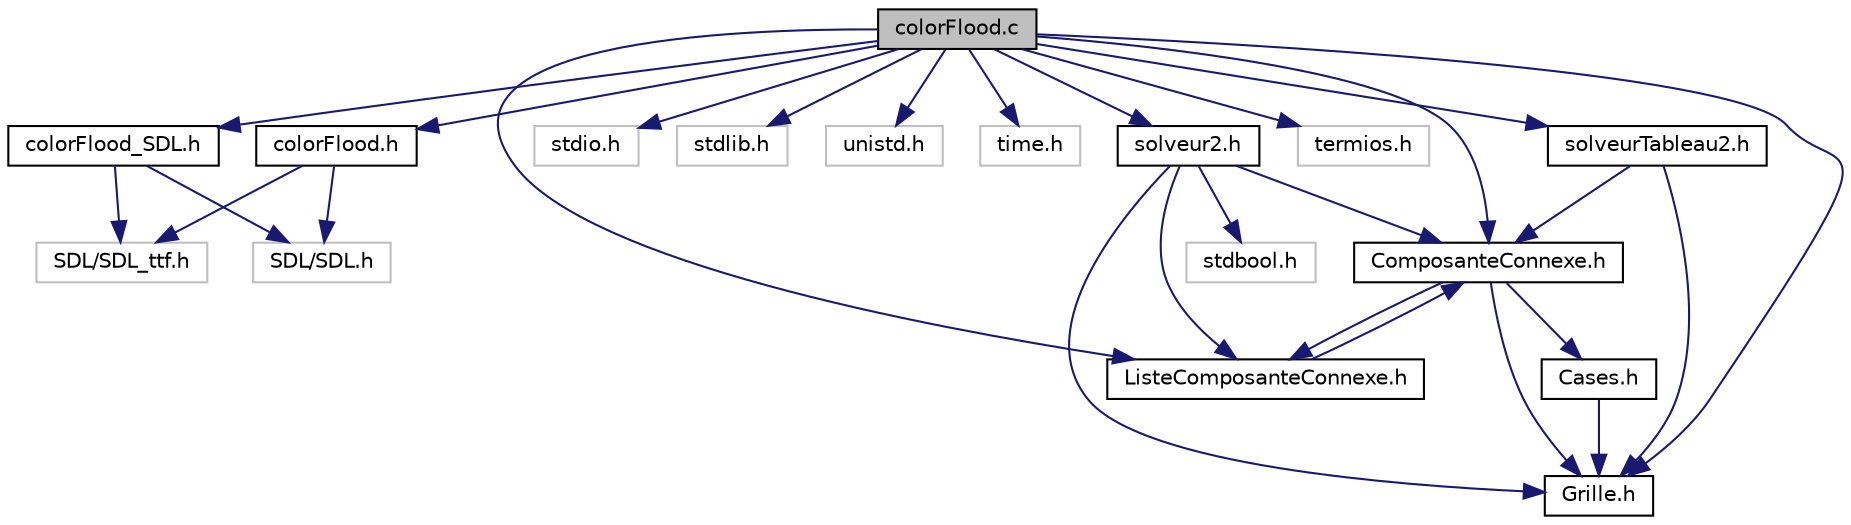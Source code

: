 digraph "colorFlood.c"
{
  edge [fontname="Helvetica",fontsize="10",labelfontname="Helvetica",labelfontsize="10"];
  node [fontname="Helvetica",fontsize="10",shape=record];
  Node1 [label="colorFlood.c",height=0.2,width=0.4,color="black", fillcolor="grey75", style="filled", fontcolor="black"];
  Node1 -> Node2 [color="midnightblue",fontsize="10",style="solid",fontname="Helvetica"];
  Node2 [label="ComposanteConnexe.h",height=0.2,width=0.4,color="black", fillcolor="white", style="filled",URL="$_composante_connexe_8h_source.html"];
  Node2 -> Node3 [color="midnightblue",fontsize="10",style="solid",fontname="Helvetica"];
  Node3 [label="ListeComposanteConnexe.h",height=0.2,width=0.4,color="black", fillcolor="white", style="filled",URL="$_liste_composante_connexe_8h_source.html"];
  Node3 -> Node2 [color="midnightblue",fontsize="10",style="solid",fontname="Helvetica"];
  Node2 -> Node4 [color="midnightblue",fontsize="10",style="solid",fontname="Helvetica"];
  Node4 [label="Grille.h",height=0.2,width=0.4,color="black", fillcolor="white", style="filled",URL="$_grille_8h_source.html"];
  Node2 -> Node5 [color="midnightblue",fontsize="10",style="solid",fontname="Helvetica"];
  Node5 [label="Cases.h",height=0.2,width=0.4,color="black", fillcolor="white", style="filled",URL="$_cases_8h.html",tooltip="Gestion des listes de pointeurs de cases. Module permettant la gestion des listes de pointeurs de cas..."];
  Node5 -> Node4 [color="midnightblue",fontsize="10",style="solid",fontname="Helvetica"];
  Node1 -> Node4 [color="midnightblue",fontsize="10",style="solid",fontname="Helvetica"];
  Node1 -> Node6 [color="midnightblue",fontsize="10",style="solid",fontname="Helvetica"];
  Node6 [label="stdio.h",height=0.2,width=0.4,color="grey75", fillcolor="white", style="filled"];
  Node1 -> Node7 [color="midnightblue",fontsize="10",style="solid",fontname="Helvetica"];
  Node7 [label="stdlib.h",height=0.2,width=0.4,color="grey75", fillcolor="white", style="filled"];
  Node1 -> Node8 [color="midnightblue",fontsize="10",style="solid",fontname="Helvetica"];
  Node8 [label="unistd.h",height=0.2,width=0.4,color="grey75", fillcolor="white", style="filled"];
  Node1 -> Node9 [color="midnightblue",fontsize="10",style="solid",fontname="Helvetica"];
  Node9 [label="time.h",height=0.2,width=0.4,color="grey75", fillcolor="white", style="filled"];
  Node1 -> Node10 [color="midnightblue",fontsize="10",style="solid",fontname="Helvetica"];
  Node10 [label="colorFlood.h",height=0.2,width=0.4,color="black", fillcolor="white", style="filled",URL="$color_flood_8h_source.html"];
  Node10 -> Node11 [color="midnightblue",fontsize="10",style="solid",fontname="Helvetica"];
  Node11 [label="SDL/SDL.h",height=0.2,width=0.4,color="grey75", fillcolor="white", style="filled"];
  Node10 -> Node12 [color="midnightblue",fontsize="10",style="solid",fontname="Helvetica"];
  Node12 [label="SDL/SDL_ttf.h",height=0.2,width=0.4,color="grey75", fillcolor="white", style="filled"];
  Node1 -> Node13 [color="midnightblue",fontsize="10",style="solid",fontname="Helvetica"];
  Node13 [label="termios.h",height=0.2,width=0.4,color="grey75", fillcolor="white", style="filled"];
  Node1 -> Node3 [color="midnightblue",fontsize="10",style="solid",fontname="Helvetica"];
  Node1 -> Node14 [color="midnightblue",fontsize="10",style="solid",fontname="Helvetica"];
  Node14 [label="colorFlood_SDL.h",height=0.2,width=0.4,color="black", fillcolor="white", style="filled",URL="$color_flood___s_d_l_8h_source.html"];
  Node14 -> Node12 [color="midnightblue",fontsize="10",style="solid",fontname="Helvetica"];
  Node14 -> Node11 [color="midnightblue",fontsize="10",style="solid",fontname="Helvetica"];
  Node1 -> Node15 [color="midnightblue",fontsize="10",style="solid",fontname="Helvetica"];
  Node15 [label="solveur2.h",height=0.2,width=0.4,color="black", fillcolor="white", style="filled",URL="$solveur2_8h_source.html"];
  Node15 -> Node2 [color="midnightblue",fontsize="10",style="solid",fontname="Helvetica"];
  Node15 -> Node4 [color="midnightblue",fontsize="10",style="solid",fontname="Helvetica"];
  Node15 -> Node3 [color="midnightblue",fontsize="10",style="solid",fontname="Helvetica"];
  Node15 -> Node16 [color="midnightblue",fontsize="10",style="solid",fontname="Helvetica"];
  Node16 [label="stdbool.h",height=0.2,width=0.4,color="grey75", fillcolor="white", style="filled"];
  Node1 -> Node17 [color="midnightblue",fontsize="10",style="solid",fontname="Helvetica"];
  Node17 [label="solveurTableau2.h",height=0.2,width=0.4,color="black", fillcolor="white", style="filled",URL="$solveur_tableau2_8h.html",tooltip="Solveur à base de tableaux d&#39;entiers Solution proposée pour le solveur, à base de tableaux de listes ..."];
  Node17 -> Node2 [color="midnightblue",fontsize="10",style="solid",fontname="Helvetica"];
  Node17 -> Node4 [color="midnightblue",fontsize="10",style="solid",fontname="Helvetica"];
}
